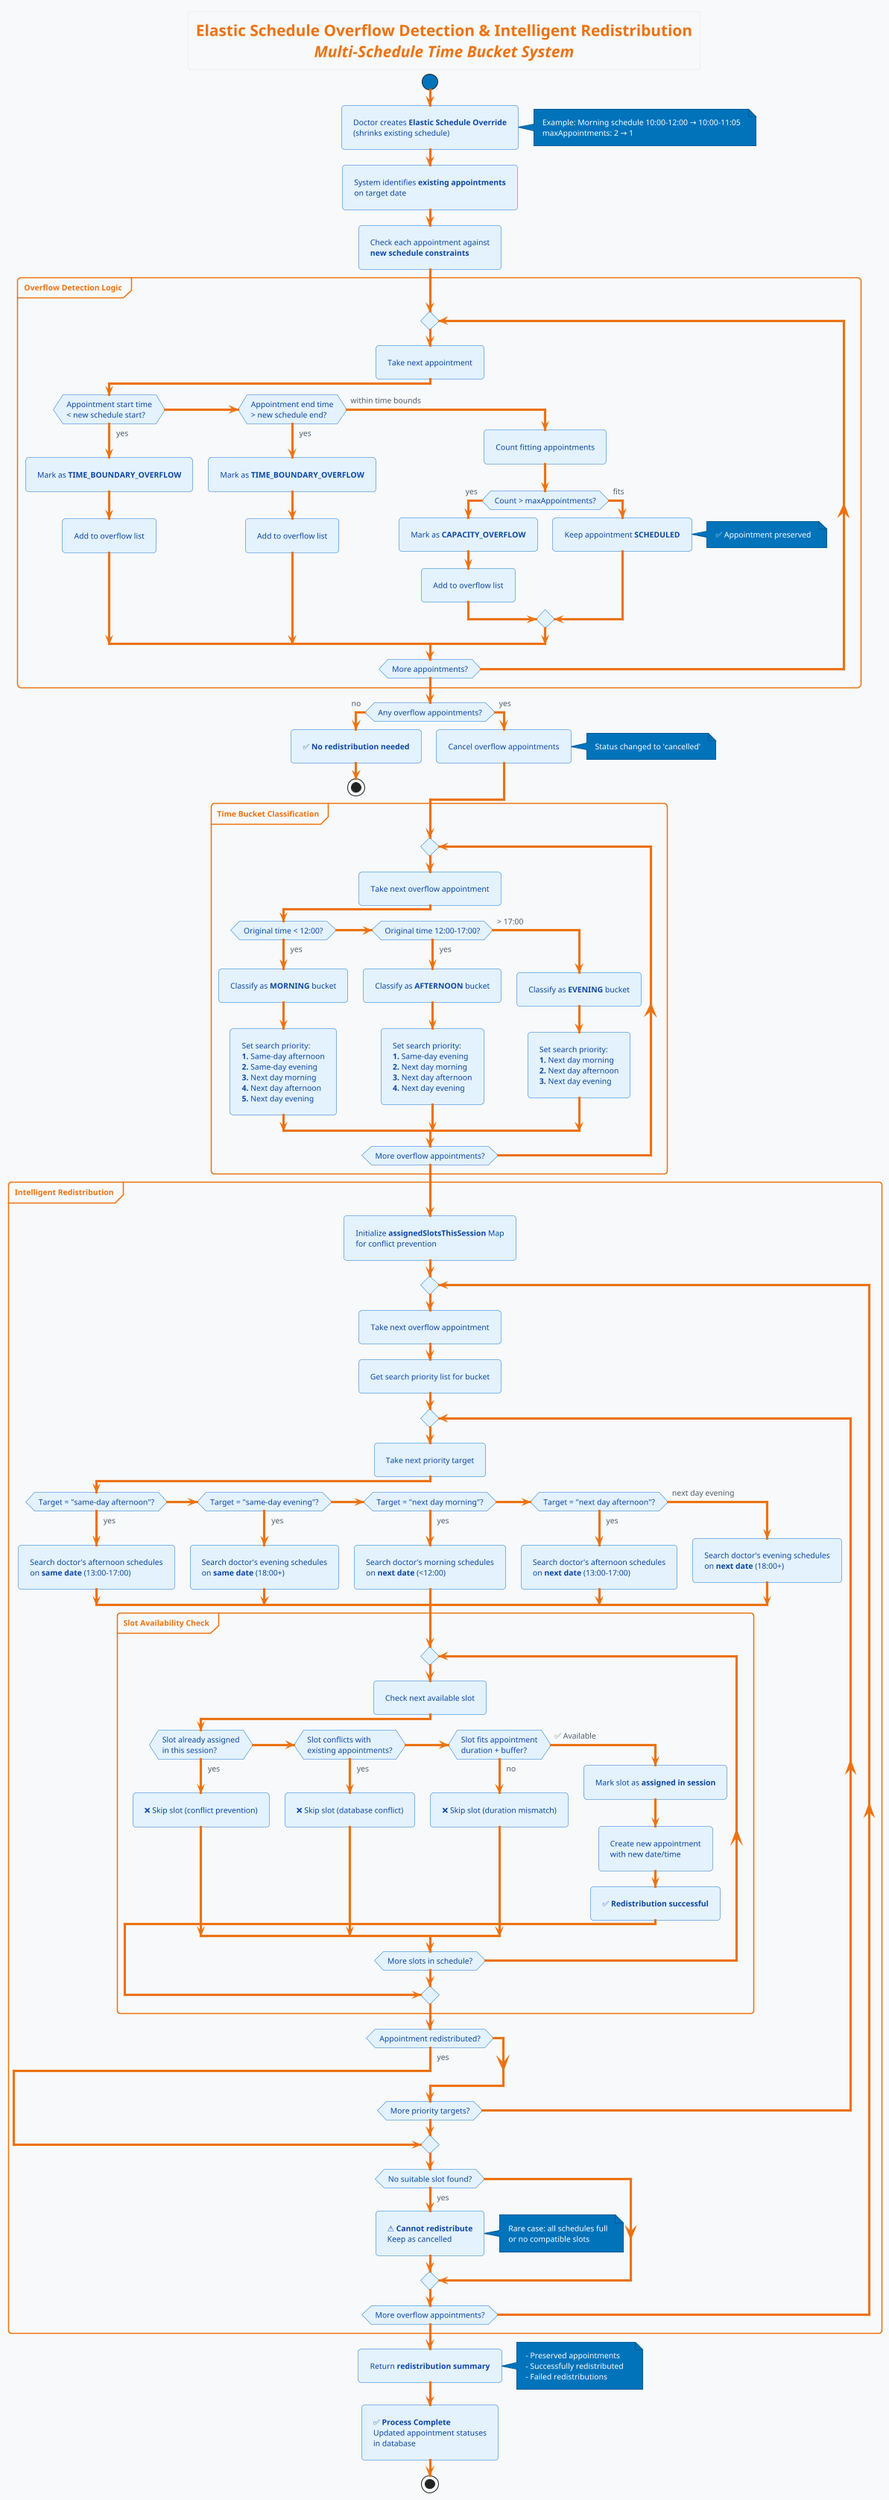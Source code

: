 @startuml Elastic Schedule Overflow & Redistribution Flow
!theme aws-orange
skinparam backgroundColor #f8f9fa
skinparam defaultFontSize 10
skinparam activity {
  BackgroundColor #e3f2fd
  BorderColor #1976d2
  FontColor #0d47a1
}
skinparam decision {
  BackgroundColor #fff3e0
  BorderColor #f57c00
  FontColor #e65100
}

title **Elastic Schedule Overflow Detection & Intelligent Redistribution**\n//Multi-Schedule Time Bucket System//

start

:Doctor creates **Elastic Schedule Override**
(shrinks existing schedule);
note right
  Example: Morning schedule 10:00-12:00 → 10:00-11:05
  maxAppointments: 2 → 1
end note

:System identifies **existing appointments**
on target date;

:Check each appointment against
**new schedule constraints**;

partition "**Overflow Detection Logic**" {
  repeat
    :Take next appointment;
    
    if (Appointment start time\n< new schedule start?) then (yes)
      :Mark as **TIME_BOUNDARY_OVERFLOW**;
      :Add to overflow list;
    elseif (Appointment end time\n> new schedule end?) then (yes)
      :Mark as **TIME_BOUNDARY_OVERFLOW**;
      :Add to overflow list;
    else (within time bounds)
      :Count fitting appointments;
      if (Count > maxAppointments?) then (yes)
        :Mark as **CAPACITY_OVERFLOW**;
        :Add to overflow list;
      else (fits)
        :Keep appointment **SCHEDULED**;
        note right: ✅ Appointment preserved
      endif
    endif
    
  repeat while (More appointments?)
}

if (Any overflow appointments?) then (no)
  :✅ **No redistribution needed**;
  stop
else (yes)
  :Cancel overflow appointments;
  note right: Status changed to 'cancelled'
endif

partition "**Time Bucket Classification**" {
  repeat
    :Take next overflow appointment;
    
    if (Original time < 12:00?) then (yes)
      :Classify as **MORNING** bucket;
      :Set search priority:
      **1.** Same-day afternoon
      **2.** Same-day evening  
      **3.** Next day morning
      **4.** Next day afternoon
      **5.** Next day evening;
    elseif (Original time 12:00-17:00?) then (yes)
      :Classify as **AFTERNOON** bucket;
      :Set search priority:
      **1.** Same-day evening
      **2.** Next day morning
      **3.** Next day afternoon
      **4.** Next day evening;
    else (> 17:00)
      :Classify as **EVENING** bucket;
      :Set search priority:
      **1.** Next day morning
      **2.** Next day afternoon
      **3.** Next day evening;
    endif
    
  repeat while (More overflow appointments?)
}

partition "**Intelligent Redistribution**" {
  :Initialize **assignedSlotsThisSession** Map
  for conflict prevention;
  
  repeat
    :Take next overflow appointment;
    :Get search priority list for bucket;
    
    repeat
      :Take next priority target;
      
      if (Target = "same-day afternoon"?) then (yes)
        :Search doctor's afternoon schedules
        on **same date** (13:00-17:00);
      elseif (Target = "same-day evening"?) then (yes)
        :Search doctor's evening schedules  
        on **same date** (18:00+);
      elseif (Target = "next day morning"?) then (yes)
        :Search doctor's morning schedules
        on **next date** (<12:00);
      elseif (Target = "next day afternoon"?) then (yes)
        :Search doctor's afternoon schedules
        on **next date** (13:00-17:00);
      else (next day evening)
        :Search doctor's evening schedules
        on **next date** (18:00+);
      endif
      
      partition "**Slot Availability Check**" {
        repeat
          :Check next available slot;
          
          if (Slot already assigned\nin this session?) then (yes)
            :❌ Skip slot (conflict prevention);
          elseif (Slot conflicts with\nexisting appointments?) then (yes)
            :❌ Skip slot (database conflict);
          elseif (Slot fits appointment\nduration + buffer?) then (no)
            :❌ Skip slot (duration mismatch);
          else (✅ Available)
            :Mark slot as **assigned in session**;
            :Create new appointment
            with new date/time;
            :✅ **Redistribution successful**;
            break
          endif
          
        repeat while (More slots in schedule?)
      }
      
      if (Appointment redistributed?) then (yes)
        break
      endif
      
    repeat while (More priority targets?)
    
    if (No suitable slot found?) then (yes)
      :⚠️ **Cannot redistribute**
      Keep as cancelled;
      note right
        Rare case: all schedules full
        or no compatible slots
      end note
    endif
    
  repeat while (More overflow appointments?)
}

:Return **redistribution summary**;
note right
  - Preserved appointments
  - Successfully redistributed  
  - Failed redistributions
end note

:✅ **Process Complete**
Updated appointment statuses
in database;

stop

@enduml
